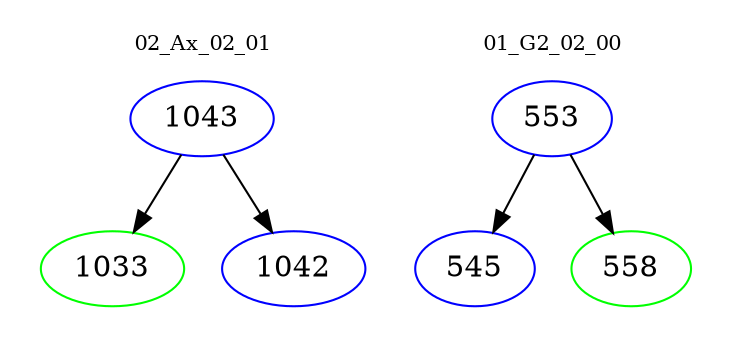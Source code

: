 digraph{
subgraph cluster_0 {
color = white
label = "02_Ax_02_01";
fontsize=10;
T0_1043 [label="1043", color="blue"]
T0_1043 -> T0_1033 [color="black"]
T0_1033 [label="1033", color="green"]
T0_1043 -> T0_1042 [color="black"]
T0_1042 [label="1042", color="blue"]
}
subgraph cluster_1 {
color = white
label = "01_G2_02_00";
fontsize=10;
T1_553 [label="553", color="blue"]
T1_553 -> T1_545 [color="black"]
T1_545 [label="545", color="blue"]
T1_553 -> T1_558 [color="black"]
T1_558 [label="558", color="green"]
}
}
